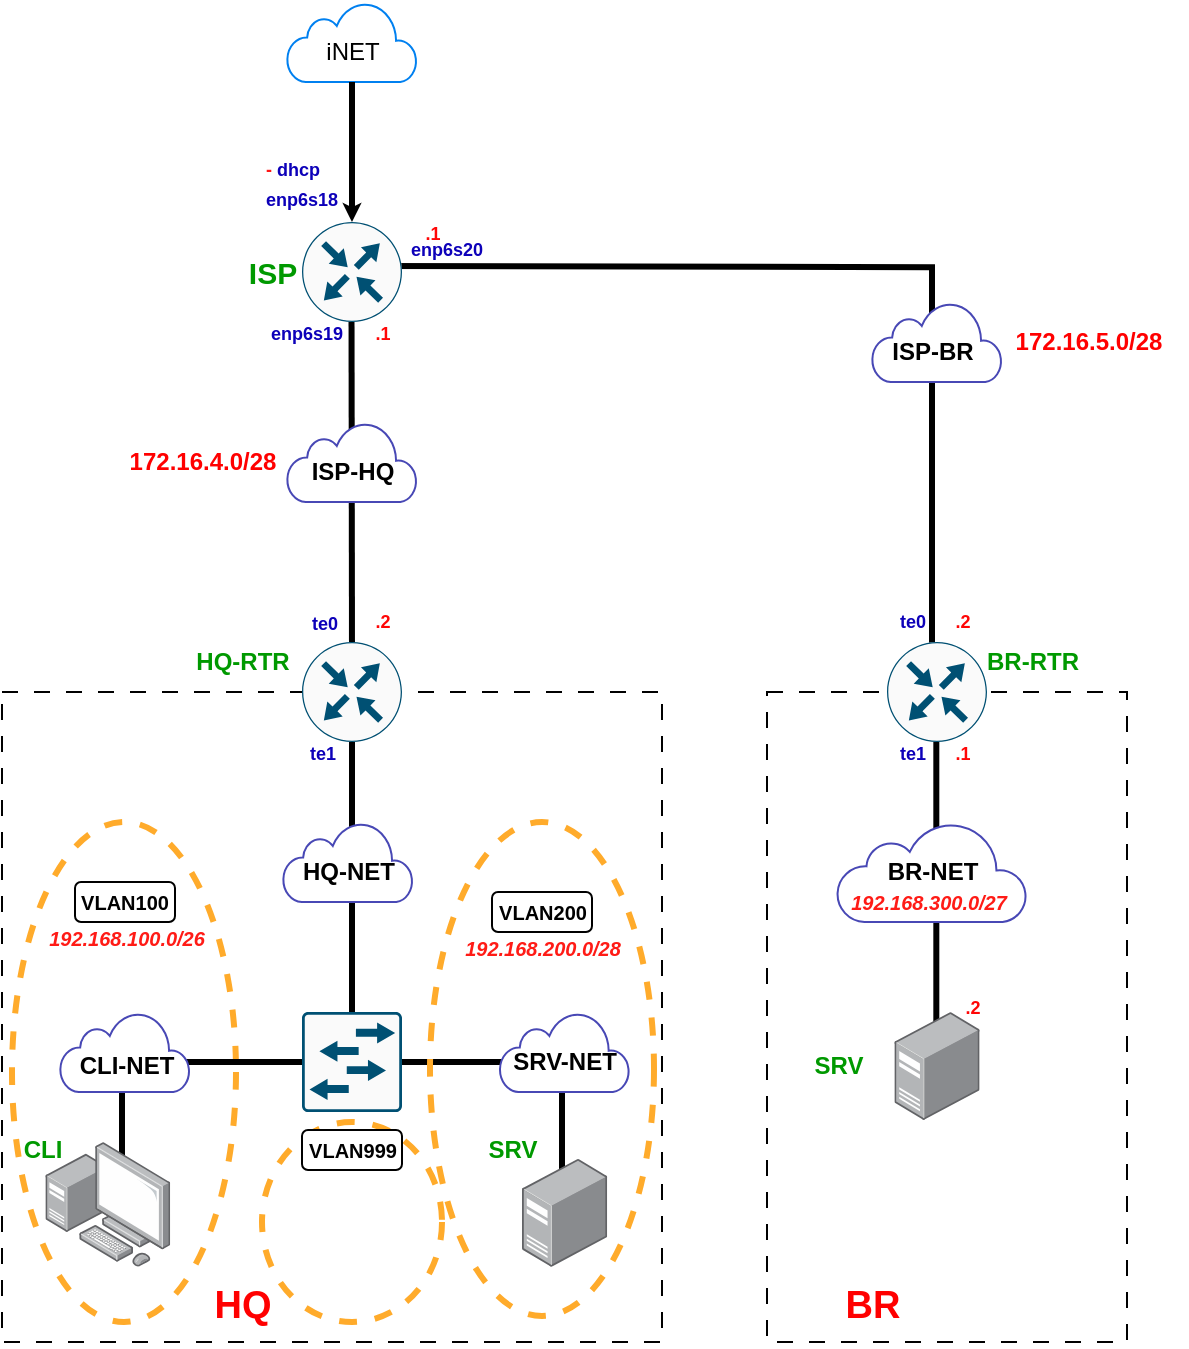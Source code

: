 <mxfile version="26.0.10">
  <diagram name="Страница — 1" id="5Nctao79q0NCn6qZtWdf">
    <mxGraphModel dx="835" dy="479" grid="1" gridSize="10" guides="1" tooltips="1" connect="1" arrows="1" fold="1" page="1" pageScale="1" pageWidth="827" pageHeight="1169" math="0" shadow="0">
      <root>
        <mxCell id="0" />
        <mxCell id="1" parent="0" />
        <mxCell id="07jJq368tx_kwnSUkHXF-62" value="" style="rounded=0;whiteSpace=wrap;html=1;fillColor=none;dashed=1;dashPattern=8 8;" parent="1" vertex="1">
          <mxGeometry x="702.5" y="425" width="180" height="325" as="geometry" />
        </mxCell>
        <mxCell id="07jJq368tx_kwnSUkHXF-76" value="" style="rounded=1;whiteSpace=wrap;html=1;" parent="1" vertex="1">
          <mxGeometry x="565" y="525" width="50" height="20" as="geometry" />
        </mxCell>
        <mxCell id="07jJq368tx_kwnSUkHXF-61" value="" style="rounded=0;whiteSpace=wrap;html=1;fillColor=none;dashed=1;dashPattern=8 8;" parent="1" vertex="1">
          <mxGeometry x="320" y="425" width="330" height="325" as="geometry" />
        </mxCell>
        <mxCell id="07jJq368tx_kwnSUkHXF-66" value="" style="ellipse;whiteSpace=wrap;html=1;fillColor=none;dashed=1;strokeColor=#FFAB2B;strokeWidth=3;" parent="1" vertex="1">
          <mxGeometry x="325" y="490" width="112" height="250" as="geometry" />
        </mxCell>
        <mxCell id="07jJq368tx_kwnSUkHXF-38" value="" style="endArrow=none;html=1;rounded=0;strokeWidth=3;" parent="1" edge="1">
          <mxGeometry width="50" height="50" relative="1" as="geometry">
            <mxPoint x="787.16" y="610" as="sourcePoint" />
            <mxPoint x="787.16" y="440" as="targetPoint" />
          </mxGeometry>
        </mxCell>
        <mxCell id="07jJq368tx_kwnSUkHXF-37" value="" style="endArrow=none;html=1;rounded=0;strokeWidth=3;" parent="1" edge="1">
          <mxGeometry width="50" height="50" relative="1" as="geometry">
            <mxPoint x="495" y="610" as="sourcePoint" />
            <mxPoint x="495" y="440" as="targetPoint" />
          </mxGeometry>
        </mxCell>
        <mxCell id="07jJq368tx_kwnSUkHXF-16" value="" style="endArrow=none;html=1;rounded=0;strokeWidth=3;" parent="1" edge="1">
          <mxGeometry width="50" height="50" relative="1" as="geometry">
            <mxPoint x="510" y="212" as="sourcePoint" />
            <mxPoint x="785" y="417" as="targetPoint" />
            <Array as="points">
              <mxPoint x="785" y="212.6" />
            </Array>
          </mxGeometry>
        </mxCell>
        <mxCell id="07jJq368tx_kwnSUkHXF-14" value="" style="endArrow=none;html=1;rounded=0;strokeWidth=3;" parent="1" edge="1">
          <mxGeometry width="50" height="50" relative="1" as="geometry">
            <mxPoint x="495" y="410" as="sourcePoint" />
            <mxPoint x="494.76" y="238" as="targetPoint" />
          </mxGeometry>
        </mxCell>
        <mxCell id="07jJq368tx_kwnSUkHXF-1" value="" style="sketch=0;points=[[0.5,0,0],[1,0.5,0],[0.5,1,0],[0,0.5,0],[0.145,0.145,0],[0.856,0.145,0],[0.855,0.856,0],[0.145,0.855,0]];verticalLabelPosition=bottom;html=1;verticalAlign=top;aspect=fixed;align=center;pointerEvents=1;shape=mxgraph.cisco19.rect;prIcon=router;fillColor=#FAFAFA;strokeColor=#005073;" parent="1" vertex="1">
          <mxGeometry x="470" y="190" width="50" height="50" as="geometry" />
        </mxCell>
        <mxCell id="07jJq368tx_kwnSUkHXF-5" value="" style="html=1;verticalLabelPosition=bottom;align=center;labelBackgroundColor=#ffffff;verticalAlign=top;strokeWidth=1;strokeColor=#0080F0;shadow=0;dashed=0;shape=mxgraph.ios7.icons.cloud;" parent="1" vertex="1">
          <mxGeometry x="462.5" y="80" width="65" height="40" as="geometry" />
        </mxCell>
        <mxCell id="07jJq368tx_kwnSUkHXF-6" value="iNET" style="text;html=1;align=center;verticalAlign=middle;resizable=0;points=[];autosize=1;strokeColor=none;fillColor=none;" parent="1" vertex="1">
          <mxGeometry x="470" y="90" width="50" height="30" as="geometry" />
        </mxCell>
        <mxCell id="07jJq368tx_kwnSUkHXF-8" style="edgeStyle=orthogonalEdgeStyle;rounded=0;orthogonalLoop=1;jettySize=auto;html=1;entryX=0.5;entryY=0;entryDx=0;entryDy=0;entryPerimeter=0;endSize=0;strokeWidth=3;" parent="1" source="07jJq368tx_kwnSUkHXF-6" target="07jJq368tx_kwnSUkHXF-1" edge="1">
          <mxGeometry relative="1" as="geometry" />
        </mxCell>
        <mxCell id="07jJq368tx_kwnSUkHXF-9" value="&lt;b&gt;&lt;font style=&quot;font-size: 9px;&quot;&gt;&lt;font style=&quot;color: rgb(255, 22, 22);&quot;&gt;- &lt;/font&gt;&lt;font style=&quot;color: rgb(13, 0, 185);&quot;&gt;dhcp&lt;/font&gt;&lt;/font&gt;&lt;/b&gt;&lt;div&gt;&lt;b&gt;&lt;font style=&quot;&quot;&gt;&lt;font style=&quot;color: rgb(13, 0, 185); font-size: 9px;&quot;&gt;enp6s18&lt;/font&gt;&lt;/font&gt;&lt;/b&gt;&lt;/div&gt;" style="text;html=1;align=left;verticalAlign=middle;resizable=0;points=[];autosize=1;strokeColor=none;fillColor=none;" parent="1" vertex="1">
          <mxGeometry x="450" y="150" width="60" height="40" as="geometry" />
        </mxCell>
        <mxCell id="07jJq368tx_kwnSUkHXF-10" value="&lt;b&gt;&lt;font style=&quot;color: rgb(0, 153, 0); font-size: 15px;&quot;&gt;ISP&lt;/font&gt;&lt;/b&gt;" style="text;html=1;align=center;verticalAlign=middle;resizable=0;points=[];autosize=1;strokeColor=none;fillColor=none;" parent="1" vertex="1">
          <mxGeometry x="430" y="200" width="50" height="30" as="geometry" />
        </mxCell>
        <mxCell id="07jJq368tx_kwnSUkHXF-11" value="" style="sketch=0;points=[[0.5,0,0],[1,0.5,0],[0.5,1,0],[0,0.5,0],[0.145,0.145,0],[0.856,0.145,0],[0.855,0.856,0],[0.145,0.855,0]];verticalLabelPosition=bottom;html=1;verticalAlign=top;aspect=fixed;align=center;pointerEvents=1;shape=mxgraph.cisco19.rect;prIcon=router;fillColor=#FAFAFA;strokeColor=#005073;" parent="1" vertex="1">
          <mxGeometry x="470" y="400" width="50" height="50" as="geometry" />
        </mxCell>
        <mxCell id="07jJq368tx_kwnSUkHXF-17" value="&lt;font style=&quot;color: rgb(13, 0, 185); font-size: 9px;&quot;&gt;&lt;b style=&quot;&quot;&gt;te0&lt;/b&gt;&lt;/font&gt;" style="text;html=1;align=center;verticalAlign=middle;resizable=0;points=[];autosize=1;strokeColor=none;fillColor=none;" parent="1" vertex="1">
          <mxGeometry x="460.5" y="375" width="40" height="30" as="geometry" />
        </mxCell>
        <mxCell id="07jJq368tx_kwnSUkHXF-18" value="&lt;b&gt;&lt;font style=&quot;color: rgb(0, 153, 0);&quot;&gt;HQ-RTR&lt;/font&gt;&lt;/b&gt;" style="text;html=1;align=center;verticalAlign=middle;resizable=0;points=[];autosize=1;strokeColor=none;fillColor=none;" parent="1" vertex="1">
          <mxGeometry x="405" y="395" width="70" height="30" as="geometry" />
        </mxCell>
        <mxCell id="07jJq368tx_kwnSUkHXF-20" value="" style="sketch=0;points=[[0.5,0,0],[1,0.5,0],[0.5,1,0],[0,0.5,0],[0.145,0.145,0],[0.856,0.145,0],[0.855,0.856,0],[0.145,0.855,0]];verticalLabelPosition=bottom;html=1;verticalAlign=top;aspect=fixed;align=center;pointerEvents=1;shape=mxgraph.cisco19.rect;prIcon=router;fillColor=#FAFAFA;strokeColor=#005073;" parent="1" vertex="1">
          <mxGeometry x="762.5" y="400" width="50" height="50" as="geometry" />
        </mxCell>
        <mxCell id="07jJq368tx_kwnSUkHXF-21" value="&lt;b&gt;&lt;font style=&quot;color: rgb(0, 153, 0);&quot;&gt;BR-RTR&lt;/font&gt;&lt;/b&gt;" style="text;html=1;align=center;verticalAlign=middle;resizable=0;points=[];autosize=1;strokeColor=none;fillColor=none;" parent="1" vertex="1">
          <mxGeometry x="800" y="395" width="70" height="30" as="geometry" />
        </mxCell>
        <mxCell id="07jJq368tx_kwnSUkHXF-23" value="&lt;b&gt;&lt;font style=&quot;color: rgb(13, 0, 185); font-size: 9px;&quot;&gt;te0&lt;/font&gt;&lt;/b&gt;" style="text;html=1;align=center;verticalAlign=middle;resizable=0;points=[];autosize=1;strokeColor=none;fillColor=none;" parent="1" vertex="1">
          <mxGeometry x="755" y="374" width="40" height="30" as="geometry" />
        </mxCell>
        <mxCell id="07jJq368tx_kwnSUkHXF-24" value="" style="html=1;verticalLabelPosition=bottom;align=center;labelBackgroundColor=#ffffff;verticalAlign=top;strokeWidth=1;strokeColor=#4848B5;shadow=0;dashed=0;shape=mxgraph.ios7.icons.cloud;" parent="1" vertex="1">
          <mxGeometry x="462.5" y="290" width="65" height="40" as="geometry" />
        </mxCell>
        <mxCell id="07jJq368tx_kwnSUkHXF-25" value="" style="html=1;verticalLabelPosition=bottom;align=center;labelBackgroundColor=#ffffff;verticalAlign=top;strokeWidth=1;strokeColor=#4848B5;shadow=0;dashed=0;shape=mxgraph.ios7.icons.cloud;" parent="1" vertex="1">
          <mxGeometry x="755" y="230" width="65" height="40" as="geometry" />
        </mxCell>
        <mxCell id="07jJq368tx_kwnSUkHXF-26" value="&lt;b&gt;ISP-HQ&lt;/b&gt;" style="text;html=1;align=center;verticalAlign=middle;resizable=0;points=[];autosize=1;strokeColor=none;fillColor=none;" parent="1" vertex="1">
          <mxGeometry x="465" y="300" width="60" height="30" as="geometry" />
        </mxCell>
        <mxCell id="07jJq368tx_kwnSUkHXF-27" value="&lt;b&gt;ISP-BR&lt;/b&gt;" style="text;html=1;align=center;verticalAlign=middle;resizable=0;points=[];autosize=1;strokeColor=none;fillColor=none;" parent="1" vertex="1">
          <mxGeometry x="755" y="240" width="60" height="30" as="geometry" />
        </mxCell>
        <mxCell id="07jJq368tx_kwnSUkHXF-28" value="&lt;div&gt;&lt;b&gt;&lt;font style=&quot;font-size: 9px;&quot;&gt;&lt;font style=&quot;color: rgb(255, 13, 8);&quot;&gt;&amp;nbsp;&lt;/font&gt;&lt;font style=&quot;color: rgb(13, 0, 185);&quot;&gt;enp6s19&lt;/font&gt;&lt;/font&gt;&lt;/b&gt;&lt;/div&gt;" style="text;html=1;align=left;verticalAlign=middle;resizable=0;points=[];autosize=1;strokeColor=none;fillColor=none;" parent="1" vertex="1">
          <mxGeometry x="450" y="230" width="60" height="30" as="geometry" />
        </mxCell>
        <mxCell id="07jJq368tx_kwnSUkHXF-29" value="&lt;div&gt;&lt;b&gt;&lt;font style=&quot;color: rgb(13, 0, 185); font-size: 9px;&quot;&gt;&lt;font style=&quot;color: rgb(255, 13, 8);&quot;&gt;&amp;nbsp;&lt;/font&gt;enp6s20&lt;/font&gt;&lt;/b&gt;&lt;/div&gt;" style="text;html=1;align=left;verticalAlign=middle;resizable=0;points=[];autosize=1;strokeColor=none;fillColor=none;" parent="1" vertex="1">
          <mxGeometry x="520" y="188" width="60" height="30" as="geometry" />
        </mxCell>
        <mxCell id="07jJq368tx_kwnSUkHXF-30" value="&lt;b&gt;&lt;font style=&quot;color: rgb(255, 0, 0);&quot;&gt;172.16.5.0/28&lt;/font&gt;&lt;/b&gt;" style="text;html=1;align=center;verticalAlign=middle;resizable=0;points=[];autosize=1;strokeColor=none;fillColor=none;" parent="1" vertex="1">
          <mxGeometry x="812.5" y="235" width="100" height="30" as="geometry" />
        </mxCell>
        <mxCell id="07jJq368tx_kwnSUkHXF-31" value="&lt;b&gt;&lt;font style=&quot;color: rgb(255, 0, 0);&quot;&gt;172.16.4.0/28&lt;/font&gt;&lt;/b&gt;" style="text;html=1;align=center;verticalAlign=middle;resizable=0;points=[];autosize=1;strokeColor=none;fillColor=none;" parent="1" vertex="1">
          <mxGeometry x="370" y="295" width="100" height="30" as="geometry" />
        </mxCell>
        <mxCell id="07jJq368tx_kwnSUkHXF-32" value="&lt;font style=&quot;color: rgb(255, 6, 6); font-size: 9px;&quot;&gt;&lt;b style=&quot;&quot;&gt;.1&lt;/b&gt;&lt;/font&gt;" style="text;html=1;align=center;verticalAlign=middle;resizable=0;points=[];autosize=1;strokeColor=none;fillColor=none;" parent="1" vertex="1">
          <mxGeometry x="495" y="230" width="30" height="30" as="geometry" />
        </mxCell>
        <mxCell id="07jJq368tx_kwnSUkHXF-33" value="&lt;font style=&quot;color: rgb(255, 6, 6); font-size: 9px;&quot;&gt;&lt;b style=&quot;&quot;&gt;.1&lt;/b&gt;&lt;/font&gt;" style="text;html=1;align=center;verticalAlign=middle;resizable=0;points=[];autosize=1;strokeColor=none;fillColor=none;" parent="1" vertex="1">
          <mxGeometry x="520" y="180" width="30" height="30" as="geometry" />
        </mxCell>
        <mxCell id="07jJq368tx_kwnSUkHXF-34" value="&lt;font style=&quot;color: rgb(255, 6, 6); font-size: 9px;&quot;&gt;&lt;b style=&quot;&quot;&gt;.2&lt;/b&gt;&lt;/font&gt;" style="text;html=1;align=center;verticalAlign=middle;resizable=0;points=[];autosize=1;strokeColor=none;fillColor=none;" parent="1" vertex="1">
          <mxGeometry x="495" y="374" width="30" height="30" as="geometry" />
        </mxCell>
        <mxCell id="07jJq368tx_kwnSUkHXF-35" value="&lt;font style=&quot;color: rgb(255, 6, 6); font-size: 9px;&quot;&gt;&lt;b style=&quot;&quot;&gt;.2&lt;/b&gt;&lt;/font&gt;" style="text;html=1;align=center;verticalAlign=middle;resizable=0;points=[];autosize=1;strokeColor=none;fillColor=none;" parent="1" vertex="1">
          <mxGeometry x="785" y="374" width="30" height="30" as="geometry" />
        </mxCell>
        <mxCell id="07jJq368tx_kwnSUkHXF-41" value="" style="html=1;verticalLabelPosition=bottom;align=center;labelBackgroundColor=#ffffff;verticalAlign=top;strokeWidth=1;strokeColor=#4848B5;shadow=0;dashed=0;shape=mxgraph.ios7.icons.cloud;" parent="1" vertex="1">
          <mxGeometry x="737.5" y="490" width="95" height="50" as="geometry" />
        </mxCell>
        <mxCell id="07jJq368tx_kwnSUkHXF-42" value="" style="html=1;verticalLabelPosition=bottom;align=center;labelBackgroundColor=#ffffff;verticalAlign=top;strokeWidth=1;strokeColor=#4848B5;shadow=0;dashed=0;shape=mxgraph.ios7.icons.cloud;" parent="1" vertex="1">
          <mxGeometry x="460.5" y="490" width="65" height="40" as="geometry" />
        </mxCell>
        <mxCell id="07jJq368tx_kwnSUkHXF-43" value="&lt;b&gt;HQ-NET&lt;/b&gt;" style="text;html=1;align=center;verticalAlign=middle;resizable=0;points=[];autosize=1;strokeColor=none;fillColor=none;" parent="1" vertex="1">
          <mxGeometry x="457.5" y="500" width="70" height="30" as="geometry" />
        </mxCell>
        <mxCell id="07jJq368tx_kwnSUkHXF-44" value="&lt;b&gt;BR-NET&lt;/b&gt;" style="text;html=1;align=center;verticalAlign=middle;resizable=0;points=[];autosize=1;strokeColor=none;fillColor=none;" parent="1" vertex="1">
          <mxGeometry x="750" y="500" width="70" height="30" as="geometry" />
        </mxCell>
        <mxCell id="07jJq368tx_kwnSUkHXF-47" value="" style="image;points=[];aspect=fixed;html=1;align=center;shadow=0;dashed=0;image=img/lib/allied_telesis/computer_and_terminals/Server_Desktop.svg;" parent="1" vertex="1">
          <mxGeometry x="766.2" y="585" width="42.6" height="54" as="geometry" />
        </mxCell>
        <mxCell id="07jJq368tx_kwnSUkHXF-48" value="" style="endArrow=none;html=1;rounded=0;strokeWidth=3;" parent="1" source="07jJq368tx_kwnSUkHXF-39" edge="1">
          <mxGeometry width="50" height="50" relative="1" as="geometry">
            <mxPoint x="600" y="610" as="sourcePoint" />
            <mxPoint x="380" y="610" as="targetPoint" />
          </mxGeometry>
        </mxCell>
        <mxCell id="07jJq368tx_kwnSUkHXF-49" value="" style="endArrow=none;html=1;rounded=0;strokeWidth=3;" parent="1" edge="1">
          <mxGeometry width="50" height="50" relative="1" as="geometry">
            <mxPoint x="600" y="670" as="sourcePoint" />
            <mxPoint x="600" y="608.4" as="targetPoint" />
          </mxGeometry>
        </mxCell>
        <mxCell id="07jJq368tx_kwnSUkHXF-50" value="" style="endArrow=none;html=1;rounded=0;strokeWidth=3;" parent="1" edge="1">
          <mxGeometry width="50" height="50" relative="1" as="geometry">
            <mxPoint x="380" y="658.4" as="sourcePoint" />
            <mxPoint x="380" y="608.4" as="targetPoint" />
          </mxGeometry>
        </mxCell>
        <mxCell id="07jJq368tx_kwnSUkHXF-46" value="" style="image;points=[];aspect=fixed;html=1;align=center;shadow=0;dashed=0;image=img/lib/allied_telesis/computer_and_terminals/Personal_Computer_with_Server.svg;" parent="1" vertex="1">
          <mxGeometry x="341.7" y="650" width="62.4" height="62.4" as="geometry" />
        </mxCell>
        <mxCell id="07jJq368tx_kwnSUkHXF-45" value="" style="image;points=[];aspect=fixed;html=1;align=center;shadow=0;dashed=0;image=img/lib/allied_telesis/computer_and_terminals/Server_Desktop.svg;" parent="1" vertex="1">
          <mxGeometry x="580" y="658.4" width="42.6" height="54" as="geometry" />
        </mxCell>
        <mxCell id="07jJq368tx_kwnSUkHXF-51" value="" style="endArrow=none;html=1;rounded=0;strokeWidth=3;" parent="1" target="07jJq368tx_kwnSUkHXF-39" edge="1">
          <mxGeometry width="50" height="50" relative="1" as="geometry">
            <mxPoint x="600" y="610" as="sourcePoint" />
            <mxPoint x="380" y="610" as="targetPoint" />
          </mxGeometry>
        </mxCell>
        <mxCell id="07jJq368tx_kwnSUkHXF-39" value="" style="sketch=0;points=[[0.015,0.015,0],[0.985,0.015,0],[0.985,0.985,0],[0.015,0.985,0],[0.25,0,0],[0.5,0,0],[0.75,0,0],[1,0.25,0],[1,0.5,0],[1,0.75,0],[0.75,1,0],[0.5,1,0],[0.25,1,0],[0,0.75,0],[0,0.5,0],[0,0.25,0]];verticalLabelPosition=bottom;html=1;verticalAlign=top;aspect=fixed;align=center;pointerEvents=1;shape=mxgraph.cisco19.rect;prIcon=l2_switch;fillColor=#FAFAFA;strokeColor=#005073;" parent="1" vertex="1">
          <mxGeometry x="470" y="585" width="50" height="50" as="geometry" />
        </mxCell>
        <mxCell id="07jJq368tx_kwnSUkHXF-52" value="" style="html=1;verticalLabelPosition=bottom;align=center;labelBackgroundColor=#ffffff;verticalAlign=top;strokeWidth=1;strokeColor=#4848B5;shadow=0;dashed=0;shape=mxgraph.ios7.icons.cloud;" parent="1" vertex="1">
          <mxGeometry x="568.8" y="585" width="65" height="40" as="geometry" />
        </mxCell>
        <mxCell id="07jJq368tx_kwnSUkHXF-53" value="" style="html=1;verticalLabelPosition=bottom;align=center;labelBackgroundColor=#ffffff;verticalAlign=top;strokeWidth=1;strokeColor=#4848B5;shadow=0;dashed=0;shape=mxgraph.ios7.icons.cloud;" parent="1" vertex="1">
          <mxGeometry x="349" y="585" width="65" height="40" as="geometry" />
        </mxCell>
        <mxCell id="07jJq368tx_kwnSUkHXF-54" value="&lt;b&gt;CLI-NET&lt;/b&gt;" style="text;html=1;align=center;verticalAlign=middle;resizable=0;points=[];autosize=1;strokeColor=none;fillColor=none;" parent="1" vertex="1">
          <mxGeometry x="346.5" y="597" width="70" height="30" as="geometry" />
        </mxCell>
        <mxCell id="07jJq368tx_kwnSUkHXF-55" value="&lt;b&gt;SRV-NET&lt;/b&gt;" style="text;html=1;align=center;verticalAlign=middle;resizable=0;points=[];autosize=1;strokeColor=none;fillColor=none;" parent="1" vertex="1">
          <mxGeometry x="561.3" y="595" width="80" height="30" as="geometry" />
        </mxCell>
        <mxCell id="07jJq368tx_kwnSUkHXF-56" value="&lt;b&gt;&lt;font style=&quot;color: rgb(13, 0, 185); font-size: 9px;&quot;&gt;te1&lt;/font&gt;&lt;/b&gt;" style="text;html=1;align=center;verticalAlign=middle;resizable=0;points=[];autosize=1;strokeColor=none;fillColor=none;" parent="1" vertex="1">
          <mxGeometry x="755" y="440" width="40" height="30" as="geometry" />
        </mxCell>
        <mxCell id="07jJq368tx_kwnSUkHXF-57" value="&lt;font style=&quot;color: rgb(13, 0, 185); font-size: 9px;&quot;&gt;&lt;b style=&quot;&quot;&gt;te1&lt;/b&gt;&lt;/font&gt;" style="text;html=1;align=center;verticalAlign=middle;resizable=0;points=[];autosize=1;strokeColor=none;fillColor=none;" parent="1" vertex="1">
          <mxGeometry x="460" y="440" width="40" height="30" as="geometry" />
        </mxCell>
        <mxCell id="07jJq368tx_kwnSUkHXF-58" value="&lt;b&gt;&lt;font style=&quot;color: rgb(0, 153, 0);&quot;&gt;CLI&lt;/font&gt;&lt;/b&gt;" style="text;html=1;align=center;verticalAlign=middle;resizable=0;points=[];autosize=1;strokeColor=none;fillColor=none;" parent="1" vertex="1">
          <mxGeometry x="320" y="639" width="40" height="30" as="geometry" />
        </mxCell>
        <mxCell id="07jJq368tx_kwnSUkHXF-59" value="&lt;b&gt;&lt;font style=&quot;color: rgb(0, 153, 0);&quot;&gt;SRV&lt;/font&gt;&lt;/b&gt;" style="text;html=1;align=center;verticalAlign=middle;resizable=0;points=[];autosize=1;strokeColor=none;fillColor=none;" parent="1" vertex="1">
          <mxGeometry x="550" y="639" width="50" height="30" as="geometry" />
        </mxCell>
        <mxCell id="07jJq368tx_kwnSUkHXF-60" value="&lt;b&gt;&lt;font style=&quot;color: rgb(0, 153, 0);&quot;&gt;SRV&lt;/font&gt;&lt;/b&gt;" style="text;html=1;align=center;verticalAlign=middle;resizable=0;points=[];autosize=1;strokeColor=none;fillColor=none;" parent="1" vertex="1">
          <mxGeometry x="712.5" y="597" width="50" height="30" as="geometry" />
        </mxCell>
        <mxCell id="07jJq368tx_kwnSUkHXF-63" value="&lt;font style=&quot;font-size: 19px; color: rgb(255, 0, 0);&quot;&gt;&lt;b style=&quot;&quot;&gt;HQ&lt;/b&gt;&lt;/font&gt;" style="text;html=1;align=center;verticalAlign=middle;resizable=0;points=[];autosize=1;strokeColor=none;fillColor=none;" parent="1" vertex="1">
          <mxGeometry x="415" y="712.4" width="50" height="40" as="geometry" />
        </mxCell>
        <mxCell id="07jJq368tx_kwnSUkHXF-64" value="&lt;font style=&quot;font-size: 19px; color: rgb(255, 0, 0);&quot;&gt;&lt;b style=&quot;&quot;&gt;BR&lt;/b&gt;&lt;/font&gt;" style="text;html=1;align=center;verticalAlign=middle;resizable=0;points=[];autosize=1;strokeColor=none;fillColor=none;" parent="1" vertex="1">
          <mxGeometry x="730" y="712.4" width="50" height="40" as="geometry" />
        </mxCell>
        <mxCell id="07jJq368tx_kwnSUkHXF-67" value="" style="ellipse;whiteSpace=wrap;html=1;fillColor=none;dashed=1;strokeColor=#FFAB2B;strokeWidth=3;" parent="1" vertex="1">
          <mxGeometry x="534" y="490" width="112" height="247" as="geometry" />
        </mxCell>
        <mxCell id="07jJq368tx_kwnSUkHXF-70" value="" style="ellipse;whiteSpace=wrap;html=1;fillColor=none;dashed=1;strokeColor=#FFAB2B;strokeWidth=3;" parent="1" vertex="1">
          <mxGeometry x="450" y="640" width="90" height="100" as="geometry" />
        </mxCell>
        <mxCell id="07jJq368tx_kwnSUkHXF-74" value="" style="rounded=1;whiteSpace=wrap;html=1;" parent="1" vertex="1">
          <mxGeometry x="356.5" y="520" width="50" height="20" as="geometry" />
        </mxCell>
        <mxCell id="07jJq368tx_kwnSUkHXF-68" value="&lt;b&gt;&lt;font style=&quot;color: rgb(0, 0, 0); font-size: 10px;&quot;&gt;VLAN100&lt;/font&gt;&lt;/b&gt;" style="text;html=1;align=center;verticalAlign=middle;resizable=0;points=[];autosize=1;strokeColor=none;fillColor=none;" parent="1" vertex="1">
          <mxGeometry x="346" y="515" width="70" height="30" as="geometry" />
        </mxCell>
        <mxCell id="07jJq368tx_kwnSUkHXF-75" value="&lt;b&gt;&lt;font style=&quot;color: rgb(0, 0, 0); font-size: 10px;&quot;&gt;VLAN200&lt;/font&gt;&lt;/b&gt;" style="text;html=1;align=center;verticalAlign=middle;resizable=0;points=[];autosize=1;strokeColor=none;fillColor=none;" parent="1" vertex="1">
          <mxGeometry x="555" y="520" width="70" height="30" as="geometry" />
        </mxCell>
        <mxCell id="07jJq368tx_kwnSUkHXF-78" value="" style="rounded=1;whiteSpace=wrap;html=1;" parent="1" vertex="1">
          <mxGeometry x="470" y="644" width="50" height="20" as="geometry" />
        </mxCell>
        <mxCell id="07jJq368tx_kwnSUkHXF-77" value="&lt;b&gt;&lt;font style=&quot;color: rgb(0, 0, 0); font-size: 10px;&quot;&gt;VLAN999&lt;/font&gt;&lt;/b&gt;" style="text;html=1;align=center;verticalAlign=middle;resizable=0;points=[];autosize=1;strokeColor=none;fillColor=none;" parent="1" vertex="1">
          <mxGeometry x="460" y="639" width="70" height="30" as="geometry" />
        </mxCell>
        <mxCell id="07jJq368tx_kwnSUkHXF-79" value="&lt;b&gt;&lt;i&gt;&lt;font style=&quot;color: rgb(255, 27, 22); font-size: 10px;&quot;&gt;192.168.100.0/26&lt;/font&gt;&lt;/i&gt;&lt;/b&gt;" style="text;html=1;align=center;verticalAlign=middle;resizable=0;points=[];autosize=1;strokeColor=none;fillColor=none;" parent="1" vertex="1">
          <mxGeometry x="331.5" y="533" width="100" height="30" as="geometry" />
        </mxCell>
        <mxCell id="07jJq368tx_kwnSUkHXF-80" value="&lt;b&gt;&lt;i&gt;&lt;font style=&quot;color: rgb(255, 27, 22); font-size: 10px;&quot;&gt;192.168.200.0/28&lt;/font&gt;&lt;/i&gt;&lt;/b&gt;&lt;span style=&quot;color: rgba(0, 0, 0, 0); font-family: monospace; font-size: 0px; text-align: start;&quot;&gt;%3CmxGraphModel%3E%3Croot%3E%3CmxCell%20id%3D%220%22%2F%3E%3CmxCell%20id%3D%221%22%20parent%3D%220%22%2F%3E%3CmxCell%20id%3D%222%22%20value%3D%22%26lt%3Bb%26gt%3B%26lt%3Bi%26gt%3B%26lt%3Bfont%20style%3D%26quot%3Bcolor%3A%20rgb(255%2C%2027%2C%2022)%3B%20font-size%3A%2010px%3B%26quot%3B%26gt%3B192.168.100.0%2F26%26lt%3B%2Ffont%26gt%3B%26lt%3B%2Fi%26gt%3B%26lt%3B%2Fb%26gt%3B%22%20style%3D%22text%3Bhtml%3D1%3Balign%3Dcenter%3BverticalAlign%3Dmiddle%3Bresizable%3D0%3Bpoints%3D%5B%5D%3Bautosize%3D1%3BstrokeColor%3Dnone%3BfillColor%3Dnone%3B%22%20vertex%3D%221%22%20parent%3D%221%22%3E%3CmxGeometry%20x%3D%22331.5%22%20y%3D%22533%22%20width%3D%22100%22%20height%3D%2230%22%20as%3D%22geometry%22%2F%3E%3C%2FmxCell%3E%3C%2Froot%3E%3C%2FmxGraphModel%3E&lt;/span&gt;" style="text;html=1;align=center;verticalAlign=middle;resizable=0;points=[];autosize=1;strokeColor=none;fillColor=none;" parent="1" vertex="1">
          <mxGeometry x="540" y="538" width="100" height="30" as="geometry" />
        </mxCell>
        <mxCell id="07jJq368tx_kwnSUkHXF-81" value="&lt;b&gt;&lt;i&gt;&lt;font style=&quot;color: rgb(255, 27, 22); font-size: 10px;&quot;&gt;192.168.300.0/27&lt;/font&gt;&lt;/i&gt;&lt;/b&gt;&lt;span style=&quot;color: rgba(0, 0, 0, 0); font-family: monospace; font-size: 0px; text-align: start;&quot;&gt;%3CmxGraphModel%3E%3Croot%3E%3CmxCell%20id%3D%220%22%2F%3E%3CmxCell%20id%3D%221%22%20parent%3D%220%22%2F%3E%3CmxCell%20id%3D%222%22%20value%3D%22%26lt%3Bb%26gt%3B%26lt%3Bi%26gt%3B%26lt%3Bfont%20style%3D%26quot%3Bcolor%3A%20rgb(255%2C%2027%2C%2022)%3B%20font-size%3A%2010px%3B%26quot%3B%26gt%3B192.168.100.0%2F26%26lt%3B%2Ffont%26gt%3B%26lt%3B%2Fi%26gt%3B%26lt%3B%2Fb%26gt%3B%22%20style%3D%22text%3Bhtml%3D1%3Balign%3Dcenter%3BverticalAlign%3Dmiddle%3Bresizable%3D0%3Bpoints%3D%5B%5D%3Bautosize%3D1%3BstrokeColor%3Dnone%3BfillColor%3Dnone%3B%22%20vertex%3D%221%22%20parent%3D%221%22%3E%3CmxGeometry%20x%3D%22331.5%22%20y%3D%22533%22%20width%3D%22100%22%20height%3D%2230%22%20as%3D%22geometry%22%2F%3E%3C%2FmxCell%3E%3C%2Froot%3E%3C%2FmxGraphModel%3E&lt;/span&gt;" style="text;html=1;align=center;verticalAlign=middle;resizable=0;points=[];autosize=1;strokeColor=none;fillColor=none;" parent="1" vertex="1">
          <mxGeometry x="732.5" y="515" width="100" height="30" as="geometry" />
        </mxCell>
        <mxCell id="07jJq368tx_kwnSUkHXF-83" value="&lt;font style=&quot;color: rgb(255, 6, 6); font-size: 9px;&quot;&gt;&lt;b style=&quot;&quot;&gt;.2&lt;/b&gt;&lt;/font&gt;" style="text;html=1;align=center;verticalAlign=middle;resizable=0;points=[];autosize=1;strokeColor=none;fillColor=none;" parent="1" vertex="1">
          <mxGeometry x="790" y="567" width="30" height="30" as="geometry" />
        </mxCell>
        <mxCell id="07jJq368tx_kwnSUkHXF-84" value="&lt;font style=&quot;color: rgb(255, 6, 6); font-size: 9px;&quot;&gt;&lt;b style=&quot;&quot;&gt;.1&lt;/b&gt;&lt;/font&gt;" style="text;html=1;align=center;verticalAlign=middle;resizable=0;points=[];autosize=1;strokeColor=none;fillColor=none;" parent="1" vertex="1">
          <mxGeometry x="785" y="440" width="30" height="30" as="geometry" />
        </mxCell>
      </root>
    </mxGraphModel>
  </diagram>
</mxfile>
